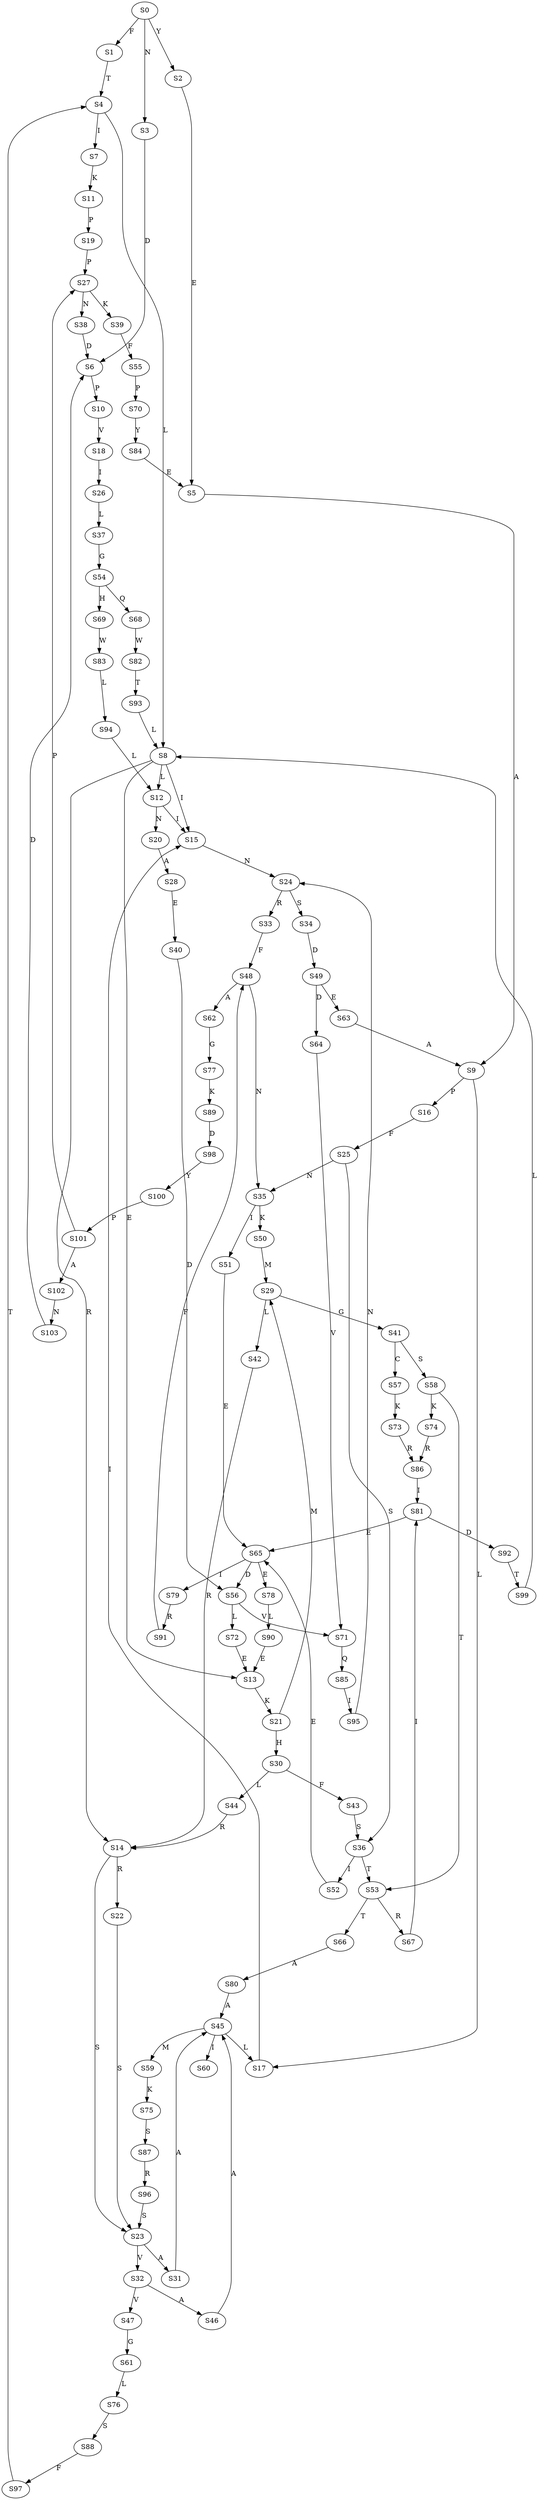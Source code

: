 strict digraph  {
	S0 -> S1 [ label = F ];
	S0 -> S2 [ label = Y ];
	S0 -> S3 [ label = N ];
	S1 -> S4 [ label = T ];
	S2 -> S5 [ label = E ];
	S3 -> S6 [ label = D ];
	S4 -> S7 [ label = I ];
	S4 -> S8 [ label = L ];
	S5 -> S9 [ label = A ];
	S6 -> S10 [ label = P ];
	S7 -> S11 [ label = K ];
	S8 -> S12 [ label = L ];
	S8 -> S13 [ label = E ];
	S8 -> S14 [ label = R ];
	S8 -> S15 [ label = I ];
	S9 -> S16 [ label = P ];
	S9 -> S17 [ label = L ];
	S10 -> S18 [ label = V ];
	S11 -> S19 [ label = P ];
	S12 -> S20 [ label = N ];
	S12 -> S15 [ label = I ];
	S13 -> S21 [ label = K ];
	S14 -> S22 [ label = R ];
	S14 -> S23 [ label = S ];
	S15 -> S24 [ label = N ];
	S16 -> S25 [ label = F ];
	S17 -> S15 [ label = I ];
	S18 -> S26 [ label = I ];
	S19 -> S27 [ label = P ];
	S20 -> S28 [ label = A ];
	S21 -> S29 [ label = M ];
	S21 -> S30 [ label = H ];
	S22 -> S23 [ label = S ];
	S23 -> S31 [ label = A ];
	S23 -> S32 [ label = V ];
	S24 -> S33 [ label = R ];
	S24 -> S34 [ label = S ];
	S25 -> S35 [ label = N ];
	S25 -> S36 [ label = S ];
	S26 -> S37 [ label = L ];
	S27 -> S38 [ label = N ];
	S27 -> S39 [ label = K ];
	S28 -> S40 [ label = E ];
	S29 -> S41 [ label = G ];
	S29 -> S42 [ label = L ];
	S30 -> S43 [ label = F ];
	S30 -> S44 [ label = L ];
	S31 -> S45 [ label = A ];
	S32 -> S46 [ label = A ];
	S32 -> S47 [ label = V ];
	S33 -> S48 [ label = F ];
	S34 -> S49 [ label = D ];
	S35 -> S50 [ label = K ];
	S35 -> S51 [ label = I ];
	S36 -> S52 [ label = I ];
	S36 -> S53 [ label = T ];
	S37 -> S54 [ label = G ];
	S38 -> S6 [ label = D ];
	S39 -> S55 [ label = F ];
	S40 -> S56 [ label = D ];
	S41 -> S57 [ label = C ];
	S41 -> S58 [ label = S ];
	S42 -> S14 [ label = R ];
	S43 -> S36 [ label = S ];
	S44 -> S14 [ label = R ];
	S45 -> S59 [ label = M ];
	S45 -> S17 [ label = L ];
	S45 -> S60 [ label = I ];
	S46 -> S45 [ label = A ];
	S47 -> S61 [ label = G ];
	S48 -> S35 [ label = N ];
	S48 -> S62 [ label = A ];
	S49 -> S63 [ label = E ];
	S49 -> S64 [ label = D ];
	S50 -> S29 [ label = M ];
	S51 -> S65 [ label = E ];
	S52 -> S65 [ label = E ];
	S53 -> S66 [ label = T ];
	S53 -> S67 [ label = R ];
	S54 -> S68 [ label = Q ];
	S54 -> S69 [ label = H ];
	S55 -> S70 [ label = P ];
	S56 -> S71 [ label = V ];
	S56 -> S72 [ label = L ];
	S57 -> S73 [ label = K ];
	S58 -> S53 [ label = T ];
	S58 -> S74 [ label = K ];
	S59 -> S75 [ label = K ];
	S61 -> S76 [ label = L ];
	S62 -> S77 [ label = G ];
	S63 -> S9 [ label = A ];
	S64 -> S71 [ label = V ];
	S65 -> S78 [ label = E ];
	S65 -> S79 [ label = I ];
	S65 -> S56 [ label = D ];
	S66 -> S80 [ label = A ];
	S67 -> S81 [ label = I ];
	S68 -> S82 [ label = W ];
	S69 -> S83 [ label = W ];
	S70 -> S84 [ label = Y ];
	S71 -> S85 [ label = Q ];
	S72 -> S13 [ label = E ];
	S73 -> S86 [ label = R ];
	S74 -> S86 [ label = R ];
	S75 -> S87 [ label = S ];
	S76 -> S88 [ label = S ];
	S77 -> S89 [ label = K ];
	S78 -> S90 [ label = L ];
	S79 -> S91 [ label = R ];
	S80 -> S45 [ label = A ];
	S81 -> S65 [ label = E ];
	S81 -> S92 [ label = D ];
	S82 -> S93 [ label = T ];
	S83 -> S94 [ label = L ];
	S84 -> S5 [ label = E ];
	S85 -> S95 [ label = I ];
	S86 -> S81 [ label = I ];
	S87 -> S96 [ label = R ];
	S88 -> S97 [ label = F ];
	S89 -> S98 [ label = D ];
	S90 -> S13 [ label = E ];
	S91 -> S48 [ label = F ];
	S92 -> S99 [ label = T ];
	S93 -> S8 [ label = L ];
	S94 -> S12 [ label = L ];
	S95 -> S24 [ label = N ];
	S96 -> S23 [ label = S ];
	S97 -> S4 [ label = T ];
	S98 -> S100 [ label = Y ];
	S99 -> S8 [ label = L ];
	S100 -> S101 [ label = P ];
	S101 -> S27 [ label = P ];
	S101 -> S102 [ label = A ];
	S102 -> S103 [ label = N ];
	S103 -> S6 [ label = D ];
}
